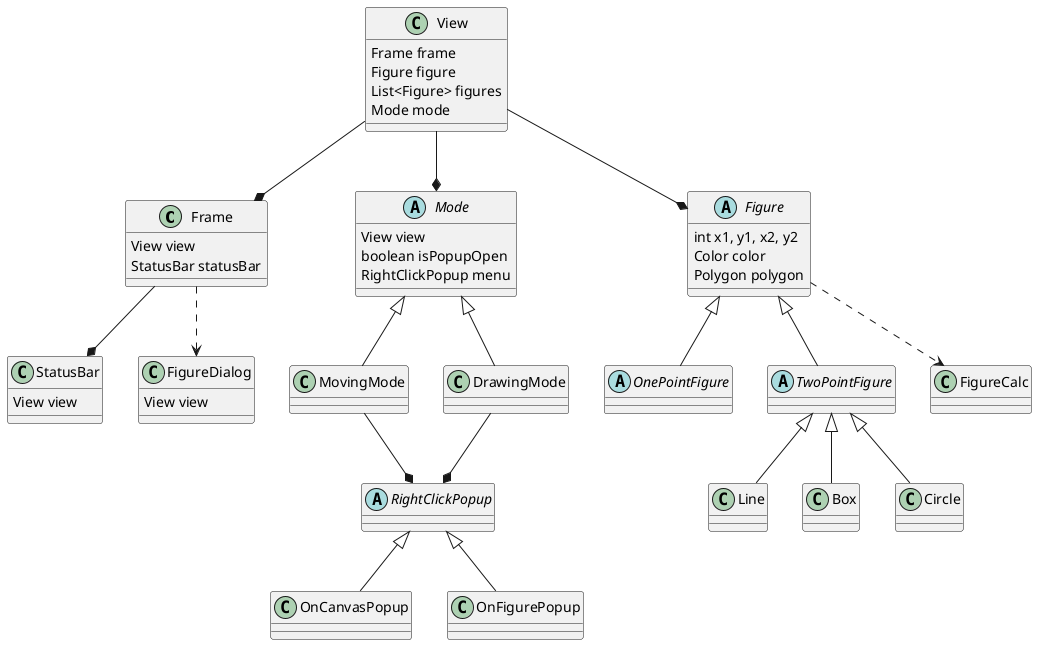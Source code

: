 @startuml uml

class Frame {

    View view
    StatusBar statusBar

}

class StatusBar {
    View view
}

class View {
    Frame frame
    Figure figure
    List<Figure> figures
    Mode mode

}

abstract class Mode {
    View view
    boolean isPopupOpen
    RightClickPopup menu
}

class MovingMode extends Mode {
}

class DrawingMode extends Mode {
}

abstract class RightClickPopup {
}
class OnCanvasPopup extends RightClickPopup {
}
class OnFigurePopup extends RightClickPopup {
}

abstract class Figure {
    int x1, y1, x2, y2
    Color color
    Polygon polygon
}
abstract class OnePointFigure extends Figure {
}
abstract class TwoPointFigure extends Figure {
}
class Line extends TwoPointFigure {
}
class Box extends TwoPointFigure {
}
class Circle extends TwoPointFigure {
}

class FigureDialog {
    View view
}

Frame --* StatusBar
Frame ..> FigureDialog

View --* Frame
View --* Figure
View --* Mode 

DrawingMode --* RightClickPopup
MovingMode --* RightClickPopup

Figure ..> FigureCalc



@enduml
